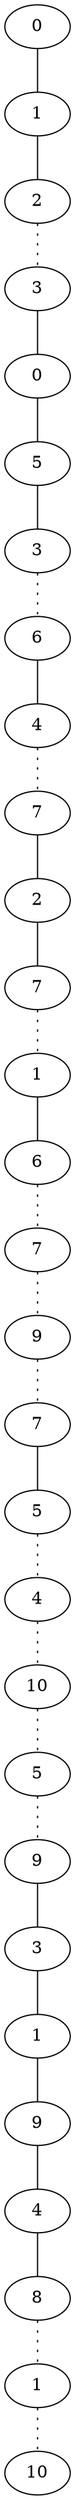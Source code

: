 graph {
a0[label=0];
a1[label=1];
a2[label=2];
a3[label=3];
a4[label=0];
a5[label=5];
a6[label=3];
a7[label=6];
a8[label=4];
a9[label=7];
a10[label=2];
a11[label=7];
a12[label=1];
a13[label=6];
a14[label=7];
a15[label=9];
a16[label=7];
a17[label=5];
a18[label=4];
a19[label=10];
a20[label=5];
a21[label=9];
a22[label=3];
a23[label=1];
a24[label=9];
a25[label=4];
a26[label=8];
a27[label=1];
a28[label=10];
a0 -- a1;
a1 -- a2;
a2 -- a3 [style=dotted];
a3 -- a4;
a4 -- a5;
a5 -- a6;
a6 -- a7 [style=dotted];
a7 -- a8;
a8 -- a9 [style=dotted];
a9 -- a10;
a10 -- a11;
a11 -- a12 [style=dotted];
a12 -- a13;
a13 -- a14 [style=dotted];
a14 -- a15 [style=dotted];
a15 -- a16 [style=dotted];
a16 -- a17;
a17 -- a18 [style=dotted];
a18 -- a19 [style=dotted];
a19 -- a20 [style=dotted];
a20 -- a21 [style=dotted];
a21 -- a22;
a22 -- a23;
a23 -- a24;
a24 -- a25;
a25 -- a26;
a26 -- a27 [style=dotted];
a27 -- a28 [style=dotted];
}
